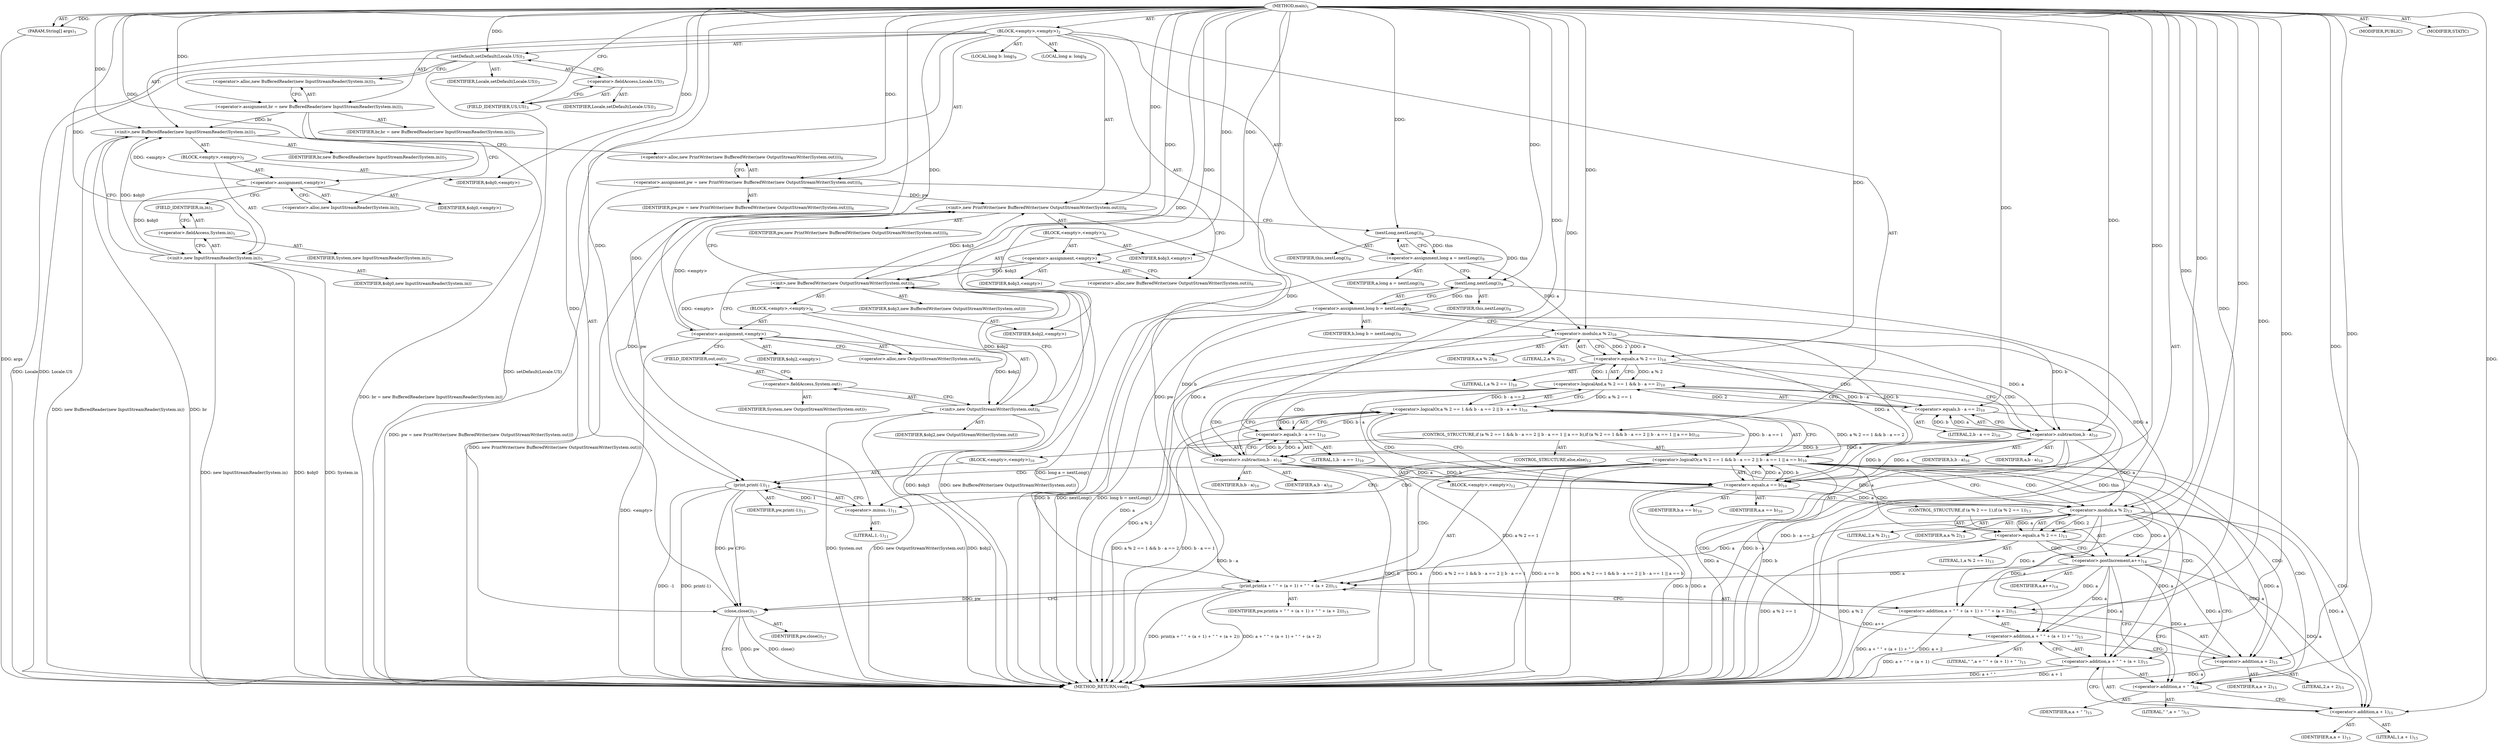digraph "main" {  
"17" [label = <(METHOD,main)<SUB>1</SUB>> ]
"18" [label = <(PARAM,String[] args)<SUB>1</SUB>> ]
"19" [label = <(BLOCK,&lt;empty&gt;,&lt;empty&gt;)<SUB>2</SUB>> ]
"20" [label = <(setDefault,setDefault(Locale.US))<SUB>3</SUB>> ]
"21" [label = <(IDENTIFIER,Locale,setDefault(Locale.US))<SUB>3</SUB>> ]
"22" [label = <(&lt;operator&gt;.fieldAccess,Locale.US)<SUB>3</SUB>> ]
"23" [label = <(IDENTIFIER,Locale,setDefault(Locale.US))<SUB>3</SUB>> ]
"24" [label = <(FIELD_IDENTIFIER,US,US)<SUB>3</SUB>> ]
"25" [label = <(&lt;operator&gt;.assignment,br = new BufferedReader(new InputStreamReader(System.in)))<SUB>5</SUB>> ]
"26" [label = <(IDENTIFIER,br,br = new BufferedReader(new InputStreamReader(System.in)))<SUB>5</SUB>> ]
"27" [label = <(&lt;operator&gt;.alloc,new BufferedReader(new InputStreamReader(System.in)))<SUB>5</SUB>> ]
"28" [label = <(&lt;init&gt;,new BufferedReader(new InputStreamReader(System.in)))<SUB>5</SUB>> ]
"29" [label = <(IDENTIFIER,br,new BufferedReader(new InputStreamReader(System.in)))<SUB>5</SUB>> ]
"30" [label = <(BLOCK,&lt;empty&gt;,&lt;empty&gt;)<SUB>5</SUB>> ]
"31" [label = <(&lt;operator&gt;.assignment,&lt;empty&gt;)> ]
"32" [label = <(IDENTIFIER,$obj0,&lt;empty&gt;)> ]
"33" [label = <(&lt;operator&gt;.alloc,new InputStreamReader(System.in))<SUB>5</SUB>> ]
"34" [label = <(&lt;init&gt;,new InputStreamReader(System.in))<SUB>5</SUB>> ]
"35" [label = <(IDENTIFIER,$obj0,new InputStreamReader(System.in))> ]
"36" [label = <(&lt;operator&gt;.fieldAccess,System.in)<SUB>5</SUB>> ]
"37" [label = <(IDENTIFIER,System,new InputStreamReader(System.in))<SUB>5</SUB>> ]
"38" [label = <(FIELD_IDENTIFIER,in,in)<SUB>5</SUB>> ]
"39" [label = <(IDENTIFIER,$obj0,&lt;empty&gt;)> ]
"40" [label = <(&lt;operator&gt;.assignment,pw = new PrintWriter(new BufferedWriter(new OutputStreamWriter(System.out))))<SUB>6</SUB>> ]
"41" [label = <(IDENTIFIER,pw,pw = new PrintWriter(new BufferedWriter(new OutputStreamWriter(System.out))))<SUB>6</SUB>> ]
"42" [label = <(&lt;operator&gt;.alloc,new PrintWriter(new BufferedWriter(new OutputStreamWriter(System.out))))<SUB>6</SUB>> ]
"43" [label = <(&lt;init&gt;,new PrintWriter(new BufferedWriter(new OutputStreamWriter(System.out))))<SUB>6</SUB>> ]
"44" [label = <(IDENTIFIER,pw,new PrintWriter(new BufferedWriter(new OutputStreamWriter(System.out))))<SUB>6</SUB>> ]
"45" [label = <(BLOCK,&lt;empty&gt;,&lt;empty&gt;)<SUB>6</SUB>> ]
"46" [label = <(&lt;operator&gt;.assignment,&lt;empty&gt;)> ]
"47" [label = <(IDENTIFIER,$obj3,&lt;empty&gt;)> ]
"48" [label = <(&lt;operator&gt;.alloc,new BufferedWriter(new OutputStreamWriter(System.out)))<SUB>6</SUB>> ]
"49" [label = <(&lt;init&gt;,new BufferedWriter(new OutputStreamWriter(System.out)))<SUB>6</SUB>> ]
"50" [label = <(IDENTIFIER,$obj3,new BufferedWriter(new OutputStreamWriter(System.out)))> ]
"51" [label = <(BLOCK,&lt;empty&gt;,&lt;empty&gt;)<SUB>6</SUB>> ]
"52" [label = <(&lt;operator&gt;.assignment,&lt;empty&gt;)> ]
"53" [label = <(IDENTIFIER,$obj2,&lt;empty&gt;)> ]
"54" [label = <(&lt;operator&gt;.alloc,new OutputStreamWriter(System.out))<SUB>6</SUB>> ]
"55" [label = <(&lt;init&gt;,new OutputStreamWriter(System.out))<SUB>6</SUB>> ]
"56" [label = <(IDENTIFIER,$obj2,new OutputStreamWriter(System.out))> ]
"57" [label = <(&lt;operator&gt;.fieldAccess,System.out)<SUB>7</SUB>> ]
"58" [label = <(IDENTIFIER,System,new OutputStreamWriter(System.out))<SUB>7</SUB>> ]
"59" [label = <(FIELD_IDENTIFIER,out,out)<SUB>7</SUB>> ]
"60" [label = <(IDENTIFIER,$obj2,&lt;empty&gt;)> ]
"61" [label = <(IDENTIFIER,$obj3,&lt;empty&gt;)> ]
"62" [label = <(LOCAL,long a: long)<SUB>8</SUB>> ]
"63" [label = <(&lt;operator&gt;.assignment,long a = nextLong())<SUB>8</SUB>> ]
"64" [label = <(IDENTIFIER,a,long a = nextLong())<SUB>8</SUB>> ]
"65" [label = <(nextLong,nextLong())<SUB>8</SUB>> ]
"66" [label = <(IDENTIFIER,this,nextLong())<SUB>8</SUB>> ]
"67" [label = <(LOCAL,long b: long)<SUB>9</SUB>> ]
"68" [label = <(&lt;operator&gt;.assignment,long b = nextLong())<SUB>9</SUB>> ]
"69" [label = <(IDENTIFIER,b,long b = nextLong())<SUB>9</SUB>> ]
"70" [label = <(nextLong,nextLong())<SUB>9</SUB>> ]
"71" [label = <(IDENTIFIER,this,nextLong())<SUB>9</SUB>> ]
"72" [label = <(CONTROL_STRUCTURE,if (a % 2 == 1 &amp;&amp; b - a == 2 || b - a == 1 || a == b),if (a % 2 == 1 &amp;&amp; b - a == 2 || b - a == 1 || a == b))<SUB>10</SUB>> ]
"73" [label = <(&lt;operator&gt;.logicalOr,a % 2 == 1 &amp;&amp; b - a == 2 || b - a == 1 || a == b)<SUB>10</SUB>> ]
"74" [label = <(&lt;operator&gt;.logicalOr,a % 2 == 1 &amp;&amp; b - a == 2 || b - a == 1)<SUB>10</SUB>> ]
"75" [label = <(&lt;operator&gt;.logicalAnd,a % 2 == 1 &amp;&amp; b - a == 2)<SUB>10</SUB>> ]
"76" [label = <(&lt;operator&gt;.equals,a % 2 == 1)<SUB>10</SUB>> ]
"77" [label = <(&lt;operator&gt;.modulo,a % 2)<SUB>10</SUB>> ]
"78" [label = <(IDENTIFIER,a,a % 2)<SUB>10</SUB>> ]
"79" [label = <(LITERAL,2,a % 2)<SUB>10</SUB>> ]
"80" [label = <(LITERAL,1,a % 2 == 1)<SUB>10</SUB>> ]
"81" [label = <(&lt;operator&gt;.equals,b - a == 2)<SUB>10</SUB>> ]
"82" [label = <(&lt;operator&gt;.subtraction,b - a)<SUB>10</SUB>> ]
"83" [label = <(IDENTIFIER,b,b - a)<SUB>10</SUB>> ]
"84" [label = <(IDENTIFIER,a,b - a)<SUB>10</SUB>> ]
"85" [label = <(LITERAL,2,b - a == 2)<SUB>10</SUB>> ]
"86" [label = <(&lt;operator&gt;.equals,b - a == 1)<SUB>10</SUB>> ]
"87" [label = <(&lt;operator&gt;.subtraction,b - a)<SUB>10</SUB>> ]
"88" [label = <(IDENTIFIER,b,b - a)<SUB>10</SUB>> ]
"89" [label = <(IDENTIFIER,a,b - a)<SUB>10</SUB>> ]
"90" [label = <(LITERAL,1,b - a == 1)<SUB>10</SUB>> ]
"91" [label = <(&lt;operator&gt;.equals,a == b)<SUB>10</SUB>> ]
"92" [label = <(IDENTIFIER,a,a == b)<SUB>10</SUB>> ]
"93" [label = <(IDENTIFIER,b,a == b)<SUB>10</SUB>> ]
"94" [label = <(BLOCK,&lt;empty&gt;,&lt;empty&gt;)<SUB>10</SUB>> ]
"95" [label = <(print,print(-1))<SUB>11</SUB>> ]
"96" [label = <(IDENTIFIER,pw,print(-1))<SUB>11</SUB>> ]
"97" [label = <(&lt;operator&gt;.minus,-1)<SUB>11</SUB>> ]
"98" [label = <(LITERAL,1,-1)<SUB>11</SUB>> ]
"99" [label = <(CONTROL_STRUCTURE,else,else)<SUB>12</SUB>> ]
"100" [label = <(BLOCK,&lt;empty&gt;,&lt;empty&gt;)<SUB>12</SUB>> ]
"101" [label = <(CONTROL_STRUCTURE,if (a % 2 == 1),if (a % 2 == 1))<SUB>13</SUB>> ]
"102" [label = <(&lt;operator&gt;.equals,a % 2 == 1)<SUB>13</SUB>> ]
"103" [label = <(&lt;operator&gt;.modulo,a % 2)<SUB>13</SUB>> ]
"104" [label = <(IDENTIFIER,a,a % 2)<SUB>13</SUB>> ]
"105" [label = <(LITERAL,2,a % 2)<SUB>13</SUB>> ]
"106" [label = <(LITERAL,1,a % 2 == 1)<SUB>13</SUB>> ]
"107" [label = <(&lt;operator&gt;.postIncrement,a++)<SUB>14</SUB>> ]
"108" [label = <(IDENTIFIER,a,a++)<SUB>14</SUB>> ]
"109" [label = <(print,print(a + &quot; &quot; + (a + 1) + &quot; &quot; + (a + 2)))<SUB>15</SUB>> ]
"110" [label = <(IDENTIFIER,pw,print(a + &quot; &quot; + (a + 1) + &quot; &quot; + (a + 2)))<SUB>15</SUB>> ]
"111" [label = <(&lt;operator&gt;.addition,a + &quot; &quot; + (a + 1) + &quot; &quot; + (a + 2))<SUB>15</SUB>> ]
"112" [label = <(&lt;operator&gt;.addition,a + &quot; &quot; + (a + 1) + &quot; &quot;)<SUB>15</SUB>> ]
"113" [label = <(&lt;operator&gt;.addition,a + &quot; &quot; + (a + 1))<SUB>15</SUB>> ]
"114" [label = <(&lt;operator&gt;.addition,a + &quot; &quot;)<SUB>15</SUB>> ]
"115" [label = <(IDENTIFIER,a,a + &quot; &quot;)<SUB>15</SUB>> ]
"116" [label = <(LITERAL,&quot; &quot;,a + &quot; &quot;)<SUB>15</SUB>> ]
"117" [label = <(&lt;operator&gt;.addition,a + 1)<SUB>15</SUB>> ]
"118" [label = <(IDENTIFIER,a,a + 1)<SUB>15</SUB>> ]
"119" [label = <(LITERAL,1,a + 1)<SUB>15</SUB>> ]
"120" [label = <(LITERAL,&quot; &quot;,a + &quot; &quot; + (a + 1) + &quot; &quot;)<SUB>15</SUB>> ]
"121" [label = <(&lt;operator&gt;.addition,a + 2)<SUB>15</SUB>> ]
"122" [label = <(IDENTIFIER,a,a + 2)<SUB>15</SUB>> ]
"123" [label = <(LITERAL,2,a + 2)<SUB>15</SUB>> ]
"124" [label = <(close,close())<SUB>17</SUB>> ]
"125" [label = <(IDENTIFIER,pw,close())<SUB>17</SUB>> ]
"126" [label = <(MODIFIER,PUBLIC)> ]
"127" [label = <(MODIFIER,STATIC)> ]
"128" [label = <(METHOD_RETURN,void)<SUB>1</SUB>> ]
  "17" -> "18"  [ label = "AST: "] 
  "17" -> "19"  [ label = "AST: "] 
  "17" -> "126"  [ label = "AST: "] 
  "17" -> "127"  [ label = "AST: "] 
  "17" -> "128"  [ label = "AST: "] 
  "19" -> "20"  [ label = "AST: "] 
  "19" -> "25"  [ label = "AST: "] 
  "19" -> "28"  [ label = "AST: "] 
  "19" -> "40"  [ label = "AST: "] 
  "19" -> "43"  [ label = "AST: "] 
  "19" -> "62"  [ label = "AST: "] 
  "19" -> "63"  [ label = "AST: "] 
  "19" -> "67"  [ label = "AST: "] 
  "19" -> "68"  [ label = "AST: "] 
  "19" -> "72"  [ label = "AST: "] 
  "19" -> "124"  [ label = "AST: "] 
  "20" -> "21"  [ label = "AST: "] 
  "20" -> "22"  [ label = "AST: "] 
  "22" -> "23"  [ label = "AST: "] 
  "22" -> "24"  [ label = "AST: "] 
  "25" -> "26"  [ label = "AST: "] 
  "25" -> "27"  [ label = "AST: "] 
  "28" -> "29"  [ label = "AST: "] 
  "28" -> "30"  [ label = "AST: "] 
  "30" -> "31"  [ label = "AST: "] 
  "30" -> "34"  [ label = "AST: "] 
  "30" -> "39"  [ label = "AST: "] 
  "31" -> "32"  [ label = "AST: "] 
  "31" -> "33"  [ label = "AST: "] 
  "34" -> "35"  [ label = "AST: "] 
  "34" -> "36"  [ label = "AST: "] 
  "36" -> "37"  [ label = "AST: "] 
  "36" -> "38"  [ label = "AST: "] 
  "40" -> "41"  [ label = "AST: "] 
  "40" -> "42"  [ label = "AST: "] 
  "43" -> "44"  [ label = "AST: "] 
  "43" -> "45"  [ label = "AST: "] 
  "45" -> "46"  [ label = "AST: "] 
  "45" -> "49"  [ label = "AST: "] 
  "45" -> "61"  [ label = "AST: "] 
  "46" -> "47"  [ label = "AST: "] 
  "46" -> "48"  [ label = "AST: "] 
  "49" -> "50"  [ label = "AST: "] 
  "49" -> "51"  [ label = "AST: "] 
  "51" -> "52"  [ label = "AST: "] 
  "51" -> "55"  [ label = "AST: "] 
  "51" -> "60"  [ label = "AST: "] 
  "52" -> "53"  [ label = "AST: "] 
  "52" -> "54"  [ label = "AST: "] 
  "55" -> "56"  [ label = "AST: "] 
  "55" -> "57"  [ label = "AST: "] 
  "57" -> "58"  [ label = "AST: "] 
  "57" -> "59"  [ label = "AST: "] 
  "63" -> "64"  [ label = "AST: "] 
  "63" -> "65"  [ label = "AST: "] 
  "65" -> "66"  [ label = "AST: "] 
  "68" -> "69"  [ label = "AST: "] 
  "68" -> "70"  [ label = "AST: "] 
  "70" -> "71"  [ label = "AST: "] 
  "72" -> "73"  [ label = "AST: "] 
  "72" -> "94"  [ label = "AST: "] 
  "72" -> "99"  [ label = "AST: "] 
  "73" -> "74"  [ label = "AST: "] 
  "73" -> "91"  [ label = "AST: "] 
  "74" -> "75"  [ label = "AST: "] 
  "74" -> "86"  [ label = "AST: "] 
  "75" -> "76"  [ label = "AST: "] 
  "75" -> "81"  [ label = "AST: "] 
  "76" -> "77"  [ label = "AST: "] 
  "76" -> "80"  [ label = "AST: "] 
  "77" -> "78"  [ label = "AST: "] 
  "77" -> "79"  [ label = "AST: "] 
  "81" -> "82"  [ label = "AST: "] 
  "81" -> "85"  [ label = "AST: "] 
  "82" -> "83"  [ label = "AST: "] 
  "82" -> "84"  [ label = "AST: "] 
  "86" -> "87"  [ label = "AST: "] 
  "86" -> "90"  [ label = "AST: "] 
  "87" -> "88"  [ label = "AST: "] 
  "87" -> "89"  [ label = "AST: "] 
  "91" -> "92"  [ label = "AST: "] 
  "91" -> "93"  [ label = "AST: "] 
  "94" -> "95"  [ label = "AST: "] 
  "95" -> "96"  [ label = "AST: "] 
  "95" -> "97"  [ label = "AST: "] 
  "97" -> "98"  [ label = "AST: "] 
  "99" -> "100"  [ label = "AST: "] 
  "100" -> "101"  [ label = "AST: "] 
  "100" -> "109"  [ label = "AST: "] 
  "101" -> "102"  [ label = "AST: "] 
  "101" -> "107"  [ label = "AST: "] 
  "102" -> "103"  [ label = "AST: "] 
  "102" -> "106"  [ label = "AST: "] 
  "103" -> "104"  [ label = "AST: "] 
  "103" -> "105"  [ label = "AST: "] 
  "107" -> "108"  [ label = "AST: "] 
  "109" -> "110"  [ label = "AST: "] 
  "109" -> "111"  [ label = "AST: "] 
  "111" -> "112"  [ label = "AST: "] 
  "111" -> "121"  [ label = "AST: "] 
  "112" -> "113"  [ label = "AST: "] 
  "112" -> "120"  [ label = "AST: "] 
  "113" -> "114"  [ label = "AST: "] 
  "113" -> "117"  [ label = "AST: "] 
  "114" -> "115"  [ label = "AST: "] 
  "114" -> "116"  [ label = "AST: "] 
  "117" -> "118"  [ label = "AST: "] 
  "117" -> "119"  [ label = "AST: "] 
  "121" -> "122"  [ label = "AST: "] 
  "121" -> "123"  [ label = "AST: "] 
  "124" -> "125"  [ label = "AST: "] 
  "20" -> "27"  [ label = "CFG: "] 
  "25" -> "33"  [ label = "CFG: "] 
  "28" -> "42"  [ label = "CFG: "] 
  "40" -> "48"  [ label = "CFG: "] 
  "43" -> "65"  [ label = "CFG: "] 
  "63" -> "70"  [ label = "CFG: "] 
  "68" -> "77"  [ label = "CFG: "] 
  "124" -> "128"  [ label = "CFG: "] 
  "22" -> "20"  [ label = "CFG: "] 
  "27" -> "25"  [ label = "CFG: "] 
  "42" -> "40"  [ label = "CFG: "] 
  "65" -> "63"  [ label = "CFG: "] 
  "70" -> "68"  [ label = "CFG: "] 
  "73" -> "97"  [ label = "CFG: "] 
  "73" -> "103"  [ label = "CFG: "] 
  "24" -> "22"  [ label = "CFG: "] 
  "31" -> "38"  [ label = "CFG: "] 
  "34" -> "28"  [ label = "CFG: "] 
  "46" -> "54"  [ label = "CFG: "] 
  "49" -> "43"  [ label = "CFG: "] 
  "74" -> "73"  [ label = "CFG: "] 
  "74" -> "91"  [ label = "CFG: "] 
  "91" -> "73"  [ label = "CFG: "] 
  "95" -> "124"  [ label = "CFG: "] 
  "33" -> "31"  [ label = "CFG: "] 
  "36" -> "34"  [ label = "CFG: "] 
  "48" -> "46"  [ label = "CFG: "] 
  "75" -> "74"  [ label = "CFG: "] 
  "75" -> "87"  [ label = "CFG: "] 
  "86" -> "74"  [ label = "CFG: "] 
  "97" -> "95"  [ label = "CFG: "] 
  "109" -> "124"  [ label = "CFG: "] 
  "38" -> "36"  [ label = "CFG: "] 
  "52" -> "59"  [ label = "CFG: "] 
  "55" -> "49"  [ label = "CFG: "] 
  "76" -> "75"  [ label = "CFG: "] 
  "76" -> "82"  [ label = "CFG: "] 
  "81" -> "75"  [ label = "CFG: "] 
  "87" -> "86"  [ label = "CFG: "] 
  "102" -> "107"  [ label = "CFG: "] 
  "102" -> "114"  [ label = "CFG: "] 
  "107" -> "114"  [ label = "CFG: "] 
  "111" -> "109"  [ label = "CFG: "] 
  "54" -> "52"  [ label = "CFG: "] 
  "57" -> "55"  [ label = "CFG: "] 
  "77" -> "76"  [ label = "CFG: "] 
  "82" -> "81"  [ label = "CFG: "] 
  "103" -> "102"  [ label = "CFG: "] 
  "112" -> "121"  [ label = "CFG: "] 
  "121" -> "111"  [ label = "CFG: "] 
  "59" -> "57"  [ label = "CFG: "] 
  "113" -> "112"  [ label = "CFG: "] 
  "114" -> "117"  [ label = "CFG: "] 
  "117" -> "113"  [ label = "CFG: "] 
  "17" -> "24"  [ label = "CFG: "] 
  "18" -> "128"  [ label = "DDG: args"] 
  "20" -> "128"  [ label = "DDG: Locale"] 
  "20" -> "128"  [ label = "DDG: Locale.US"] 
  "20" -> "128"  [ label = "DDG: setDefault(Locale.US)"] 
  "25" -> "128"  [ label = "DDG: br = new BufferedReader(new InputStreamReader(System.in))"] 
  "28" -> "128"  [ label = "DDG: br"] 
  "34" -> "128"  [ label = "DDG: $obj0"] 
  "34" -> "128"  [ label = "DDG: System.in"] 
  "34" -> "128"  [ label = "DDG: new InputStreamReader(System.in)"] 
  "28" -> "128"  [ label = "DDG: new BufferedReader(new InputStreamReader(System.in))"] 
  "40" -> "128"  [ label = "DDG: pw = new PrintWriter(new BufferedWriter(new OutputStreamWriter(System.out)))"] 
  "49" -> "128"  [ label = "DDG: $obj3"] 
  "52" -> "128"  [ label = "DDG: &lt;empty&gt;"] 
  "55" -> "128"  [ label = "DDG: $obj2"] 
  "55" -> "128"  [ label = "DDG: System.out"] 
  "55" -> "128"  [ label = "DDG: new OutputStreamWriter(System.out)"] 
  "49" -> "128"  [ label = "DDG: new BufferedWriter(new OutputStreamWriter(System.out))"] 
  "43" -> "128"  [ label = "DDG: new PrintWriter(new BufferedWriter(new OutputStreamWriter(System.out)))"] 
  "63" -> "128"  [ label = "DDG: long a = nextLong()"] 
  "68" -> "128"  [ label = "DDG: b"] 
  "70" -> "128"  [ label = "DDG: this"] 
  "68" -> "128"  [ label = "DDG: nextLong()"] 
  "68" -> "128"  [ label = "DDG: long b = nextLong()"] 
  "77" -> "128"  [ label = "DDG: a"] 
  "76" -> "128"  [ label = "DDG: a % 2"] 
  "75" -> "128"  [ label = "DDG: a % 2 == 1"] 
  "82" -> "128"  [ label = "DDG: b"] 
  "82" -> "128"  [ label = "DDG: a"] 
  "81" -> "128"  [ label = "DDG: b - a"] 
  "75" -> "128"  [ label = "DDG: b - a == 2"] 
  "74" -> "128"  [ label = "DDG: a % 2 == 1 &amp;&amp; b - a == 2"] 
  "87" -> "128"  [ label = "DDG: b"] 
  "87" -> "128"  [ label = "DDG: a"] 
  "86" -> "128"  [ label = "DDG: b - a"] 
  "74" -> "128"  [ label = "DDG: b - a == 1"] 
  "73" -> "128"  [ label = "DDG: a % 2 == 1 &amp;&amp; b - a == 2 || b - a == 1"] 
  "91" -> "128"  [ label = "DDG: a"] 
  "91" -> "128"  [ label = "DDG: b"] 
  "73" -> "128"  [ label = "DDG: a == b"] 
  "73" -> "128"  [ label = "DDG: a % 2 == 1 &amp;&amp; b - a == 2 || b - a == 1 || a == b"] 
  "102" -> "128"  [ label = "DDG: a % 2"] 
  "102" -> "128"  [ label = "DDG: a % 2 == 1"] 
  "107" -> "128"  [ label = "DDG: a++"] 
  "113" -> "128"  [ label = "DDG: a + &quot; &quot;"] 
  "113" -> "128"  [ label = "DDG: a + 1"] 
  "112" -> "128"  [ label = "DDG: a + &quot; &quot; + (a + 1)"] 
  "111" -> "128"  [ label = "DDG: a + &quot; &quot; + (a + 1) + &quot; &quot;"] 
  "121" -> "128"  [ label = "DDG: a"] 
  "111" -> "128"  [ label = "DDG: a + 2"] 
  "109" -> "128"  [ label = "DDG: a + &quot; &quot; + (a + 1) + &quot; &quot; + (a + 2)"] 
  "109" -> "128"  [ label = "DDG: print(a + &quot; &quot; + (a + 1) + &quot; &quot; + (a + 2))"] 
  "95" -> "128"  [ label = "DDG: -1"] 
  "95" -> "128"  [ label = "DDG: print(-1)"] 
  "124" -> "128"  [ label = "DDG: pw"] 
  "124" -> "128"  [ label = "DDG: close()"] 
  "17" -> "18"  [ label = "DDG: "] 
  "17" -> "25"  [ label = "DDG: "] 
  "17" -> "40"  [ label = "DDG: "] 
  "65" -> "63"  [ label = "DDG: this"] 
  "70" -> "68"  [ label = "DDG: this"] 
  "17" -> "20"  [ label = "DDG: "] 
  "25" -> "28"  [ label = "DDG: br"] 
  "17" -> "28"  [ label = "DDG: "] 
  "31" -> "28"  [ label = "DDG: &lt;empty&gt;"] 
  "34" -> "28"  [ label = "DDG: $obj0"] 
  "40" -> "43"  [ label = "DDG: pw"] 
  "17" -> "43"  [ label = "DDG: "] 
  "52" -> "43"  [ label = "DDG: &lt;empty&gt;"] 
  "49" -> "43"  [ label = "DDG: $obj3"] 
  "109" -> "124"  [ label = "DDG: pw"] 
  "95" -> "124"  [ label = "DDG: pw"] 
  "17" -> "124"  [ label = "DDG: "] 
  "17" -> "31"  [ label = "DDG: "] 
  "17" -> "39"  [ label = "DDG: "] 
  "17" -> "46"  [ label = "DDG: "] 
  "17" -> "61"  [ label = "DDG: "] 
  "17" -> "65"  [ label = "DDG: "] 
  "65" -> "70"  [ label = "DDG: this"] 
  "17" -> "70"  [ label = "DDG: "] 
  "74" -> "73"  [ label = "DDG: a % 2 == 1 &amp;&amp; b - a == 2"] 
  "74" -> "73"  [ label = "DDG: b - a == 1"] 
  "91" -> "73"  [ label = "DDG: a"] 
  "91" -> "73"  [ label = "DDG: b"] 
  "31" -> "34"  [ label = "DDG: $obj0"] 
  "17" -> "34"  [ label = "DDG: "] 
  "46" -> "49"  [ label = "DDG: $obj3"] 
  "17" -> "49"  [ label = "DDG: "] 
  "52" -> "49"  [ label = "DDG: &lt;empty&gt;"] 
  "55" -> "49"  [ label = "DDG: $obj2"] 
  "75" -> "74"  [ label = "DDG: a % 2 == 1"] 
  "75" -> "74"  [ label = "DDG: b - a == 2"] 
  "86" -> "74"  [ label = "DDG: b - a"] 
  "86" -> "74"  [ label = "DDG: 1"] 
  "77" -> "91"  [ label = "DDG: a"] 
  "82" -> "91"  [ label = "DDG: a"] 
  "87" -> "91"  [ label = "DDG: a"] 
  "17" -> "91"  [ label = "DDG: "] 
  "68" -> "91"  [ label = "DDG: b"] 
  "82" -> "91"  [ label = "DDG: b"] 
  "87" -> "91"  [ label = "DDG: b"] 
  "43" -> "95"  [ label = "DDG: pw"] 
  "17" -> "95"  [ label = "DDG: "] 
  "97" -> "95"  [ label = "DDG: 1"] 
  "17" -> "52"  [ label = "DDG: "] 
  "17" -> "60"  [ label = "DDG: "] 
  "76" -> "75"  [ label = "DDG: a % 2"] 
  "76" -> "75"  [ label = "DDG: 1"] 
  "81" -> "75"  [ label = "DDG: b - a"] 
  "81" -> "75"  [ label = "DDG: 2"] 
  "87" -> "86"  [ label = "DDG: b"] 
  "87" -> "86"  [ label = "DDG: a"] 
  "17" -> "86"  [ label = "DDG: "] 
  "17" -> "97"  [ label = "DDG: "] 
  "43" -> "109"  [ label = "DDG: pw"] 
  "17" -> "109"  [ label = "DDG: "] 
  "103" -> "109"  [ label = "DDG: a"] 
  "107" -> "109"  [ label = "DDG: a"] 
  "52" -> "55"  [ label = "DDG: $obj2"] 
  "17" -> "55"  [ label = "DDG: "] 
  "77" -> "76"  [ label = "DDG: a"] 
  "77" -> "76"  [ label = "DDG: 2"] 
  "17" -> "76"  [ label = "DDG: "] 
  "82" -> "81"  [ label = "DDG: b"] 
  "82" -> "81"  [ label = "DDG: a"] 
  "17" -> "81"  [ label = "DDG: "] 
  "68" -> "87"  [ label = "DDG: b"] 
  "82" -> "87"  [ label = "DDG: b"] 
  "17" -> "87"  [ label = "DDG: "] 
  "77" -> "87"  [ label = "DDG: a"] 
  "82" -> "87"  [ label = "DDG: a"] 
  "103" -> "102"  [ label = "DDG: a"] 
  "103" -> "102"  [ label = "DDG: 2"] 
  "17" -> "102"  [ label = "DDG: "] 
  "103" -> "107"  [ label = "DDG: a"] 
  "17" -> "107"  [ label = "DDG: "] 
  "103" -> "111"  [ label = "DDG: a"] 
  "107" -> "111"  [ label = "DDG: a"] 
  "17" -> "111"  [ label = "DDG: "] 
  "63" -> "77"  [ label = "DDG: a"] 
  "17" -> "77"  [ label = "DDG: "] 
  "68" -> "82"  [ label = "DDG: b"] 
  "17" -> "82"  [ label = "DDG: "] 
  "77" -> "82"  [ label = "DDG: a"] 
  "77" -> "103"  [ label = "DDG: a"] 
  "82" -> "103"  [ label = "DDG: a"] 
  "87" -> "103"  [ label = "DDG: a"] 
  "91" -> "103"  [ label = "DDG: a"] 
  "17" -> "103"  [ label = "DDG: "] 
  "103" -> "112"  [ label = "DDG: a"] 
  "107" -> "112"  [ label = "DDG: a"] 
  "17" -> "112"  [ label = "DDG: "] 
  "17" -> "121"  [ label = "DDG: "] 
  "103" -> "121"  [ label = "DDG: a"] 
  "107" -> "121"  [ label = "DDG: a"] 
  "103" -> "113"  [ label = "DDG: a"] 
  "107" -> "113"  [ label = "DDG: a"] 
  "17" -> "113"  [ label = "DDG: "] 
  "103" -> "114"  [ label = "DDG: a"] 
  "107" -> "114"  [ label = "DDG: a"] 
  "17" -> "114"  [ label = "DDG: "] 
  "17" -> "117"  [ label = "DDG: "] 
  "103" -> "117"  [ label = "DDG: a"] 
  "107" -> "117"  [ label = "DDG: a"] 
  "73" -> "113"  [ label = "CDG: "] 
  "73" -> "102"  [ label = "CDG: "] 
  "73" -> "114"  [ label = "CDG: "] 
  "73" -> "103"  [ label = "CDG: "] 
  "73" -> "121"  [ label = "CDG: "] 
  "73" -> "117"  [ label = "CDG: "] 
  "73" -> "95"  [ label = "CDG: "] 
  "73" -> "97"  [ label = "CDG: "] 
  "73" -> "112"  [ label = "CDG: "] 
  "73" -> "111"  [ label = "CDG: "] 
  "73" -> "109"  [ label = "CDG: "] 
  "74" -> "91"  [ label = "CDG: "] 
  "75" -> "87"  [ label = "CDG: "] 
  "75" -> "86"  [ label = "CDG: "] 
  "76" -> "81"  [ label = "CDG: "] 
  "76" -> "82"  [ label = "CDG: "] 
  "102" -> "107"  [ label = "CDG: "] 
}
